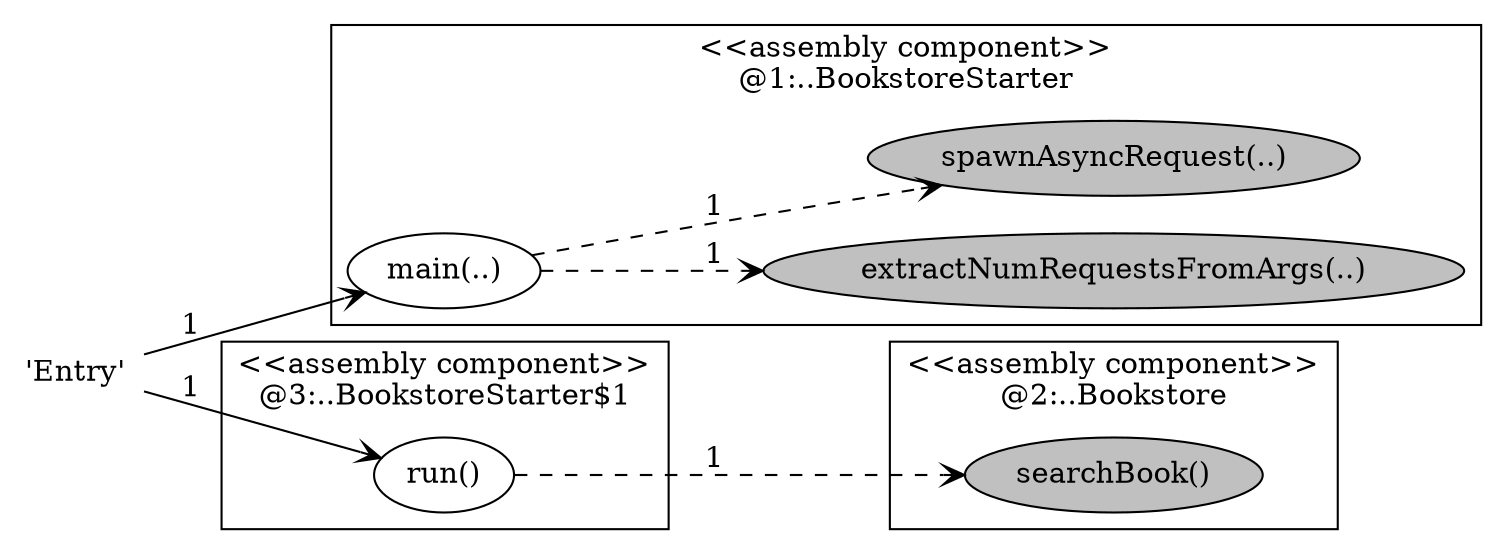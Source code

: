 digraph G {
 rankdir=LR;
"depNode_0" [label="'Entry'",shape="none"]
subgraph "cluster_component_1" {
 label = "<<assembly component>>\n@1:..BookstoreStarter";
 shape = "box";
 style = "filled";
 fillcolor = "white";
"depNode_1" [label="main(..)",shape="oval",style="filled",color="#000000",fillcolor="white"]
"depNode_2" [label="extractNumRequestsFromArgs(..)",shape="oval",style="filled",color="#000000",fillcolor="gray"]
"depNode_3" [label="spawnAsyncRequest(..)",shape="oval",style="filled",color="#000000",fillcolor="gray"]
}
subgraph "cluster_component_2" {
 label = "<<assembly component>>\n@2:..Bookstore";
 shape = "box";
 style = "filled";
 fillcolor = "white";
"depNode_5" [label="searchBook()",shape="oval",style="filled",color="#000000",fillcolor="gray"]
}
subgraph "cluster_component_3" {
 label = "<<assembly component>>\n@3:..BookstoreStarter$1";
 shape = "box";
 style = "filled";
 fillcolor = "white";
"depNode_4" [label="run()",shape="oval",style="filled",color="#000000",fillcolor="white"]
}
depNode_0->depNode_1[label=1, style="solid", arrowhead="open", color="#000000"]
depNode_0->depNode_4[label=1, style="solid", arrowhead="open", color="#000000"]
depNode_1->depNode_2[label=1, style="dashed", arrowhead="open", color="#000000"]
depNode_1->depNode_3[label=1, style="dashed", arrowhead="open", color="#000000"]
depNode_4->depNode_5[label=1, style="dashed", arrowhead="open", color="#000000"]
}
